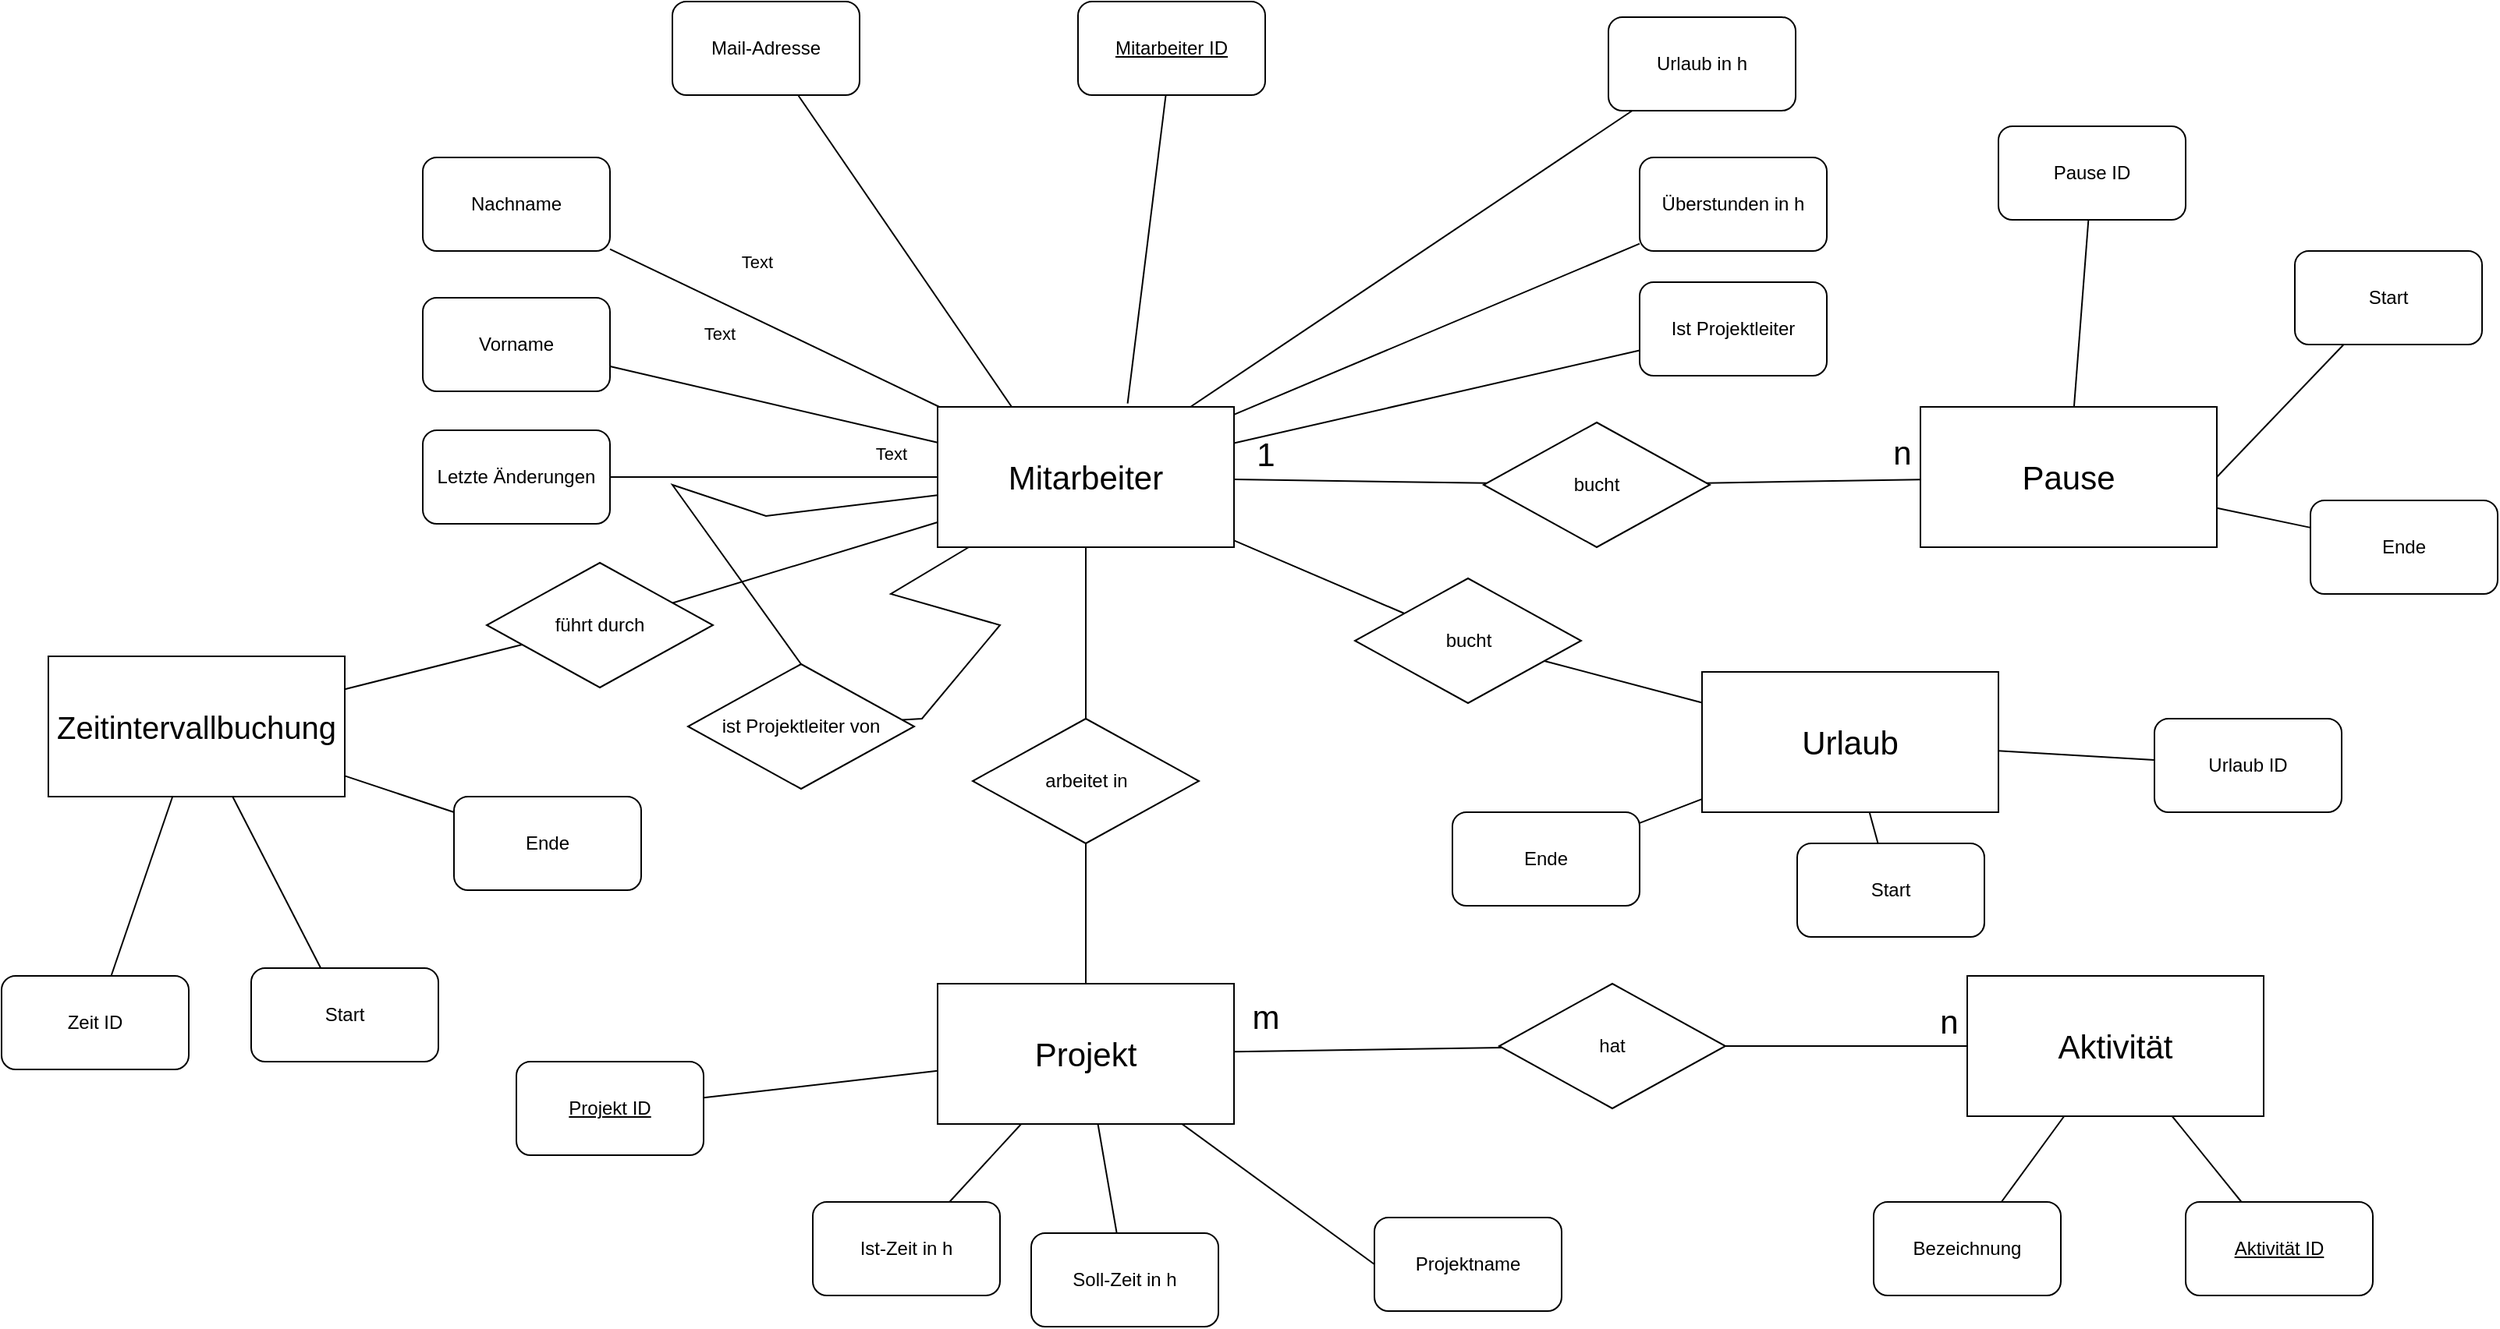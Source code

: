 <mxfile version="17.4.0" type="github">
  <diagram id="mFP-jT2BUYTYntxnrygy" name="Page-1">
    <mxGraphModel dx="2636" dy="1713" grid="1" gridSize="10" guides="1" tooltips="1" connect="1" arrows="1" fold="1" page="1" pageScale="1" pageWidth="827" pageHeight="1169" math="0" shadow="0">
      <root>
        <mxCell id="0" />
        <mxCell id="1" parent="0" />
        <mxCell id="OPhTx8EJd57fdS6e67ue-25" style="edgeStyle=none;rounded=0;orthogonalLoop=1;jettySize=auto;html=1;entryX=0.5;entryY=0;entryDx=0;entryDy=0;fontSize=21;endArrow=none;endFill=0;" parent="1" source="OPhTx8EJd57fdS6e67ue-1" target="OPhTx8EJd57fdS6e67ue-21" edge="1">
          <mxGeometry relative="1" as="geometry">
            <Array as="points">
              <mxPoint x="520" y="620" />
              <mxPoint x="460" y="600" />
            </Array>
          </mxGeometry>
        </mxCell>
        <mxCell id="OPhTx8EJd57fdS6e67ue-26" style="edgeStyle=none;rounded=0;orthogonalLoop=1;jettySize=auto;html=1;fontSize=21;endArrow=none;endFill=0;" parent="1" source="OPhTx8EJd57fdS6e67ue-1" target="OPhTx8EJd57fdS6e67ue-21" edge="1">
          <mxGeometry relative="1" as="geometry">
            <Array as="points">
              <mxPoint x="600" y="670" />
              <mxPoint x="670" y="690" />
              <mxPoint x="620" y="750" />
            </Array>
          </mxGeometry>
        </mxCell>
        <mxCell id="OPhTx8EJd57fdS6e67ue-29" style="edgeStyle=none;rounded=0;orthogonalLoop=1;jettySize=auto;html=1;fontSize=21;endArrow=none;endFill=0;" parent="1" source="OPhTx8EJd57fdS6e67ue-1" target="OPhTx8EJd57fdS6e67ue-28" edge="1">
          <mxGeometry relative="1" as="geometry" />
        </mxCell>
        <mxCell id="OPhTx8EJd57fdS6e67ue-55" style="edgeStyle=none;rounded=0;orthogonalLoop=1;jettySize=auto;html=1;fontSize=21;endArrow=none;endFill=0;" parent="1" source="OPhTx8EJd57fdS6e67ue-1" target="OPhTx8EJd57fdS6e67ue-54" edge="1">
          <mxGeometry relative="1" as="geometry" />
        </mxCell>
        <mxCell id="OPhTx8EJd57fdS6e67ue-57" value="1" style="edgeLabel;html=1;align=center;verticalAlign=middle;resizable=0;points=[];fontSize=21;" parent="OPhTx8EJd57fdS6e67ue-55" vertex="1" connectable="0">
          <mxGeometry x="-0.509" y="1" relative="1" as="geometry">
            <mxPoint x="-20" y="-16" as="offset" />
          </mxGeometry>
        </mxCell>
        <mxCell id="OPhTx8EJd57fdS6e67ue-61" style="edgeStyle=none;rounded=0;orthogonalLoop=1;jettySize=auto;html=1;fontSize=21;endArrow=none;endFill=0;" parent="1" source="OPhTx8EJd57fdS6e67ue-1" target="OPhTx8EJd57fdS6e67ue-60" edge="1">
          <mxGeometry relative="1" as="geometry" />
        </mxCell>
        <mxCell id="OPhTx8EJd57fdS6e67ue-89" style="edgeStyle=none;rounded=0;orthogonalLoop=1;jettySize=auto;html=1;fontSize=20;endArrow=none;endFill=0;startArrow=none;" parent="1" source="OPhTx8EJd57fdS6e67ue-90" target="OPhTx8EJd57fdS6e67ue-81" edge="1">
          <mxGeometry relative="1" as="geometry" />
        </mxCell>
        <mxCell id="OPhTx8EJd57fdS6e67ue-1" value="&lt;font style=&quot;font-size: 21px&quot;&gt;Mitarbeiter&lt;/font&gt;" style="rounded=0;whiteSpace=wrap;html=1;" parent="1" vertex="1">
          <mxGeometry x="630" y="550" width="190" height="90" as="geometry" />
        </mxCell>
        <mxCell id="OPhTx8EJd57fdS6e67ue-3" style="rounded=0;orthogonalLoop=1;jettySize=auto;html=1;endArrow=none;endFill=0;" parent="1" source="OPhTx8EJd57fdS6e67ue-2" target="OPhTx8EJd57fdS6e67ue-1" edge="1">
          <mxGeometry relative="1" as="geometry" />
        </mxCell>
        <mxCell id="OPhTx8EJd57fdS6e67ue-4" value="Text" style="edgeLabel;html=1;align=center;verticalAlign=middle;resizable=0;points=[];" parent="OPhTx8EJd57fdS6e67ue-3" vertex="1" connectable="0">
          <mxGeometry x="-0.34" y="3" relative="1" as="geometry">
            <mxPoint y="-34" as="offset" />
          </mxGeometry>
        </mxCell>
        <mxCell id="OPhTx8EJd57fdS6e67ue-2" value="Vorname" style="rounded=1;whiteSpace=wrap;html=1;" parent="1" vertex="1">
          <mxGeometry x="300" y="480" width="120" height="60" as="geometry" />
        </mxCell>
        <mxCell id="OPhTx8EJd57fdS6e67ue-6" style="rounded=0;orthogonalLoop=1;jettySize=auto;html=1;endArrow=none;endFill=0;" parent="1" source="OPhTx8EJd57fdS6e67ue-9" target="OPhTx8EJd57fdS6e67ue-1" edge="1">
          <mxGeometry relative="1" as="geometry">
            <mxPoint x="753" y="480" as="targetPoint" />
          </mxGeometry>
        </mxCell>
        <mxCell id="OPhTx8EJd57fdS6e67ue-7" value="Text" style="edgeLabel;html=1;align=center;verticalAlign=middle;resizable=0;points=[];" parent="OPhTx8EJd57fdS6e67ue-6" vertex="1" connectable="0">
          <mxGeometry x="-0.34" y="3" relative="1" as="geometry">
            <mxPoint x="23" y="-23" as="offset" />
          </mxGeometry>
        </mxCell>
        <mxCell id="OPhTx8EJd57fdS6e67ue-8" value="Text" style="edgeLabel;html=1;align=center;verticalAlign=middle;resizable=0;points=[];" parent="OPhTx8EJd57fdS6e67ue-6" vertex="1" connectable="0">
          <mxGeometry x="0.227" y="-2" relative="1" as="geometry">
            <mxPoint x="51" y="67" as="offset" />
          </mxGeometry>
        </mxCell>
        <mxCell id="OPhTx8EJd57fdS6e67ue-9" value="Nachname" style="rounded=1;whiteSpace=wrap;html=1;" parent="1" vertex="1">
          <mxGeometry x="300" y="390" width="120" height="60" as="geometry" />
        </mxCell>
        <mxCell id="OPhTx8EJd57fdS6e67ue-11" style="edgeStyle=none;rounded=0;orthogonalLoop=1;jettySize=auto;html=1;entryX=0.25;entryY=0;entryDx=0;entryDy=0;endArrow=none;endFill=0;" parent="1" source="OPhTx8EJd57fdS6e67ue-10" target="OPhTx8EJd57fdS6e67ue-1" edge="1">
          <mxGeometry relative="1" as="geometry" />
        </mxCell>
        <mxCell id="OPhTx8EJd57fdS6e67ue-10" value="Mail-Adresse" style="rounded=1;whiteSpace=wrap;html=1;" parent="1" vertex="1">
          <mxGeometry x="460" y="290" width="120" height="60" as="geometry" />
        </mxCell>
        <mxCell id="OPhTx8EJd57fdS6e67ue-13" style="edgeStyle=none;rounded=0;orthogonalLoop=1;jettySize=auto;html=1;entryX=0.641;entryY=-0.024;entryDx=0;entryDy=0;endArrow=none;endFill=0;entryPerimeter=0;" parent="1" source="OPhTx8EJd57fdS6e67ue-12" target="OPhTx8EJd57fdS6e67ue-1" edge="1">
          <mxGeometry relative="1" as="geometry" />
        </mxCell>
        <mxCell id="OPhTx8EJd57fdS6e67ue-12" value="&lt;u&gt;Mitarbeiter ID&lt;/u&gt;" style="rounded=1;whiteSpace=wrap;html=1;" parent="1" vertex="1">
          <mxGeometry x="720" y="290" width="120" height="60" as="geometry" />
        </mxCell>
        <mxCell id="OPhTx8EJd57fdS6e67ue-15" style="edgeStyle=none;rounded=0;orthogonalLoop=1;jettySize=auto;html=1;endArrow=none;endFill=0;" parent="1" source="OPhTx8EJd57fdS6e67ue-14" target="OPhTx8EJd57fdS6e67ue-1" edge="1">
          <mxGeometry relative="1" as="geometry" />
        </mxCell>
        <mxCell id="OPhTx8EJd57fdS6e67ue-14" value="Urlaub in h" style="rounded=1;whiteSpace=wrap;html=1;" parent="1" vertex="1">
          <mxGeometry x="1060" y="300" width="120" height="60" as="geometry" />
        </mxCell>
        <mxCell id="OPhTx8EJd57fdS6e67ue-17" style="edgeStyle=none;rounded=0;orthogonalLoop=1;jettySize=auto;html=1;endArrow=none;endFill=0;" parent="1" source="OPhTx8EJd57fdS6e67ue-16" target="OPhTx8EJd57fdS6e67ue-1" edge="1">
          <mxGeometry relative="1" as="geometry" />
        </mxCell>
        <mxCell id="OPhTx8EJd57fdS6e67ue-16" value="Überstunden in h" style="rounded=1;whiteSpace=wrap;html=1;" parent="1" vertex="1">
          <mxGeometry x="1080" y="390" width="120" height="60" as="geometry" />
        </mxCell>
        <mxCell id="OPhTx8EJd57fdS6e67ue-20" style="edgeStyle=none;rounded=0;orthogonalLoop=1;jettySize=auto;html=1;entryX=0;entryY=0.5;entryDx=0;entryDy=0;endArrow=none;endFill=0;" parent="1" source="OPhTx8EJd57fdS6e67ue-18" target="OPhTx8EJd57fdS6e67ue-1" edge="1">
          <mxGeometry relative="1" as="geometry" />
        </mxCell>
        <mxCell id="OPhTx8EJd57fdS6e67ue-18" value="Letzte Änderungen" style="rounded=1;whiteSpace=wrap;html=1;" parent="1" vertex="1">
          <mxGeometry x="300" y="565" width="120" height="60" as="geometry" />
        </mxCell>
        <mxCell id="OPhTx8EJd57fdS6e67ue-19" style="edgeStyle=none;rounded=0;orthogonalLoop=1;jettySize=auto;html=1;exitX=0.25;exitY=1;exitDx=0;exitDy=0;endArrow=none;endFill=0;" parent="1" source="OPhTx8EJd57fdS6e67ue-18" target="OPhTx8EJd57fdS6e67ue-18" edge="1">
          <mxGeometry relative="1" as="geometry" />
        </mxCell>
        <mxCell id="OPhTx8EJd57fdS6e67ue-21" value="ist Projektleiter von" style="rhombus;whiteSpace=wrap;html=1;rounded=0;" parent="1" vertex="1">
          <mxGeometry x="470" y="715" width="145" height="80" as="geometry" />
        </mxCell>
        <mxCell id="OPhTx8EJd57fdS6e67ue-24" style="edgeStyle=none;rounded=0;orthogonalLoop=1;jettySize=auto;html=1;fontSize=21;endArrow=none;endFill=0;" parent="1" source="OPhTx8EJd57fdS6e67ue-23" target="OPhTx8EJd57fdS6e67ue-1" edge="1">
          <mxGeometry relative="1" as="geometry" />
        </mxCell>
        <mxCell id="OPhTx8EJd57fdS6e67ue-23" value="Ist Projektleiter" style="rounded=1;whiteSpace=wrap;html=1;" parent="1" vertex="1">
          <mxGeometry x="1080" y="470" width="120" height="60" as="geometry" />
        </mxCell>
        <mxCell id="OPhTx8EJd57fdS6e67ue-37" style="edgeStyle=none;rounded=0;orthogonalLoop=1;jettySize=auto;html=1;fontSize=21;endArrow=none;endFill=0;" parent="1" source="OPhTx8EJd57fdS6e67ue-27" target="OPhTx8EJd57fdS6e67ue-36" edge="1">
          <mxGeometry relative="1" as="geometry" />
        </mxCell>
        <mxCell id="OPhTx8EJd57fdS6e67ue-46" style="edgeStyle=none;rounded=0;orthogonalLoop=1;jettySize=auto;html=1;fontSize=21;endArrow=none;endFill=0;" parent="1" source="OPhTx8EJd57fdS6e67ue-27" target="OPhTx8EJd57fdS6e67ue-45" edge="1">
          <mxGeometry relative="1" as="geometry" />
        </mxCell>
        <mxCell id="OPhTx8EJd57fdS6e67ue-48" value="m" style="edgeLabel;html=1;align=center;verticalAlign=middle;resizable=0;points=[];fontSize=21;" parent="OPhTx8EJd57fdS6e67ue-46" vertex="1" connectable="0">
          <mxGeometry x="-0.025" y="2" relative="1" as="geometry">
            <mxPoint x="-64" y="-20" as="offset" />
          </mxGeometry>
        </mxCell>
        <mxCell id="OPhTx8EJd57fdS6e67ue-27" value="&lt;font style=&quot;font-size: 21px&quot;&gt;Projekt&lt;/font&gt;" style="rounded=0;whiteSpace=wrap;html=1;" parent="1" vertex="1">
          <mxGeometry x="630" y="920" width="190" height="90" as="geometry" />
        </mxCell>
        <mxCell id="OPhTx8EJd57fdS6e67ue-30" style="edgeStyle=none;rounded=0;orthogonalLoop=1;jettySize=auto;html=1;fontSize=21;endArrow=none;endFill=0;" parent="1" source="OPhTx8EJd57fdS6e67ue-28" target="OPhTx8EJd57fdS6e67ue-27" edge="1">
          <mxGeometry relative="1" as="geometry" />
        </mxCell>
        <mxCell id="OPhTx8EJd57fdS6e67ue-28" value="arbeitet in" style="rhombus;whiteSpace=wrap;html=1;rounded=0;" parent="1" vertex="1">
          <mxGeometry x="652.5" y="750" width="145" height="80" as="geometry" />
        </mxCell>
        <mxCell id="OPhTx8EJd57fdS6e67ue-31" value="&lt;font style=&quot;font-size: 21px&quot;&gt;Pause&lt;/font&gt;" style="rounded=0;whiteSpace=wrap;html=1;" parent="1" vertex="1">
          <mxGeometry x="1260" y="550" width="190" height="90" as="geometry" />
        </mxCell>
        <mxCell id="OPhTx8EJd57fdS6e67ue-33" style="edgeStyle=none;rounded=0;orthogonalLoop=1;jettySize=auto;html=1;fontSize=21;endArrow=none;endFill=0;" parent="1" source="OPhTx8EJd57fdS6e67ue-32" target="OPhTx8EJd57fdS6e67ue-27" edge="1">
          <mxGeometry relative="1" as="geometry" />
        </mxCell>
        <mxCell id="OPhTx8EJd57fdS6e67ue-32" value="&lt;u&gt;Projekt ID&lt;/u&gt;" style="rounded=1;whiteSpace=wrap;html=1;" parent="1" vertex="1">
          <mxGeometry x="360" y="970" width="120" height="60" as="geometry" />
        </mxCell>
        <mxCell id="OPhTx8EJd57fdS6e67ue-36" value="Ist-Zeit in h" style="rounded=1;whiteSpace=wrap;html=1;" parent="1" vertex="1">
          <mxGeometry x="550" y="1060" width="120" height="60" as="geometry" />
        </mxCell>
        <mxCell id="OPhTx8EJd57fdS6e67ue-40" style="edgeStyle=none;rounded=0;orthogonalLoop=1;jettySize=auto;html=1;fontSize=21;endArrow=none;endFill=0;" parent="1" source="OPhTx8EJd57fdS6e67ue-39" target="OPhTx8EJd57fdS6e67ue-27" edge="1">
          <mxGeometry relative="1" as="geometry" />
        </mxCell>
        <mxCell id="OPhTx8EJd57fdS6e67ue-39" value="Soll-Zeit in h" style="rounded=1;whiteSpace=wrap;html=1;" parent="1" vertex="1">
          <mxGeometry x="690" y="1080" width="120" height="60" as="geometry" />
        </mxCell>
        <mxCell id="OPhTx8EJd57fdS6e67ue-42" style="edgeStyle=none;rounded=0;orthogonalLoop=1;jettySize=auto;html=1;fontSize=21;endArrow=none;endFill=0;exitX=0;exitY=0.5;exitDx=0;exitDy=0;" parent="1" source="OPhTx8EJd57fdS6e67ue-43" target="OPhTx8EJd57fdS6e67ue-27" edge="1">
          <mxGeometry relative="1" as="geometry">
            <mxPoint x="920" y="991.765" as="sourcePoint" />
          </mxGeometry>
        </mxCell>
        <mxCell id="OPhTx8EJd57fdS6e67ue-43" value="Projektname" style="rounded=1;whiteSpace=wrap;html=1;" parent="1" vertex="1">
          <mxGeometry x="910" y="1070" width="120" height="60" as="geometry" />
        </mxCell>
        <mxCell id="OPhTx8EJd57fdS6e67ue-44" value="&lt;font style=&quot;font-size: 21px&quot;&gt;Aktivität&lt;/font&gt;" style="rounded=0;whiteSpace=wrap;html=1;" parent="1" vertex="1">
          <mxGeometry x="1290" y="915" width="190" height="90" as="geometry" />
        </mxCell>
        <mxCell id="OPhTx8EJd57fdS6e67ue-47" style="edgeStyle=none;rounded=0;orthogonalLoop=1;jettySize=auto;html=1;fontSize=21;endArrow=none;endFill=0;" parent="1" source="OPhTx8EJd57fdS6e67ue-45" target="OPhTx8EJd57fdS6e67ue-44" edge="1">
          <mxGeometry relative="1" as="geometry" />
        </mxCell>
        <mxCell id="OPhTx8EJd57fdS6e67ue-45" value="hat" style="rhombus;whiteSpace=wrap;html=1;rounded=0;" parent="1" vertex="1">
          <mxGeometry x="990" y="920" width="145" height="80" as="geometry" />
        </mxCell>
        <mxCell id="OPhTx8EJd57fdS6e67ue-49" value="n" style="edgeLabel;html=1;align=center;verticalAlign=middle;resizable=0;points=[];fontSize=21;" parent="1" vertex="1" connectable="0">
          <mxGeometry x="1280.001" y="949.999" as="geometry">
            <mxPoint x="-2" y="-6" as="offset" />
          </mxGeometry>
        </mxCell>
        <mxCell id="OPhTx8EJd57fdS6e67ue-51" style="edgeStyle=none;rounded=0;orthogonalLoop=1;jettySize=auto;html=1;fontSize=21;endArrow=none;endFill=0;" parent="1" source="OPhTx8EJd57fdS6e67ue-50" target="OPhTx8EJd57fdS6e67ue-44" edge="1">
          <mxGeometry relative="1" as="geometry" />
        </mxCell>
        <mxCell id="OPhTx8EJd57fdS6e67ue-50" value="Aktivität ID" style="rounded=1;whiteSpace=wrap;html=1;fontStyle=4" parent="1" vertex="1">
          <mxGeometry x="1430" y="1060" width="120" height="60" as="geometry" />
        </mxCell>
        <mxCell id="OPhTx8EJd57fdS6e67ue-53" style="edgeStyle=none;rounded=0;orthogonalLoop=1;jettySize=auto;html=1;fontSize=21;endArrow=none;endFill=0;" parent="1" source="OPhTx8EJd57fdS6e67ue-52" target="OPhTx8EJd57fdS6e67ue-44" edge="1">
          <mxGeometry relative="1" as="geometry" />
        </mxCell>
        <mxCell id="OPhTx8EJd57fdS6e67ue-52" value="Bezeichnung" style="rounded=1;whiteSpace=wrap;html=1;fontStyle=0" parent="1" vertex="1">
          <mxGeometry x="1230" y="1060" width="120" height="60" as="geometry" />
        </mxCell>
        <mxCell id="OPhTx8EJd57fdS6e67ue-56" style="edgeStyle=none;rounded=0;orthogonalLoop=1;jettySize=auto;html=1;fontSize=21;endArrow=none;endFill=0;" parent="1" source="OPhTx8EJd57fdS6e67ue-54" target="OPhTx8EJd57fdS6e67ue-31" edge="1">
          <mxGeometry relative="1" as="geometry" />
        </mxCell>
        <mxCell id="OPhTx8EJd57fdS6e67ue-54" value="bucht" style="rhombus;whiteSpace=wrap;html=1;rounded=0;" parent="1" vertex="1">
          <mxGeometry x="980" y="560" width="145" height="80" as="geometry" />
        </mxCell>
        <mxCell id="OPhTx8EJd57fdS6e67ue-58" value="n" style="edgeLabel;html=1;align=center;verticalAlign=middle;resizable=0;points=[];fontSize=21;" parent="1" vertex="1" connectable="0">
          <mxGeometry x="1250.001" y="584.999" as="geometry">
            <mxPoint x="-2" y="-6" as="offset" />
          </mxGeometry>
        </mxCell>
        <mxCell id="OPhTx8EJd57fdS6e67ue-59" value="&lt;font style=&quot;font-size: 21px&quot;&gt;Urlaub&lt;/font&gt;" style="rounded=0;whiteSpace=wrap;html=1;" parent="1" vertex="1">
          <mxGeometry x="1120" y="720" width="190" height="90" as="geometry" />
        </mxCell>
        <mxCell id="OPhTx8EJd57fdS6e67ue-62" style="edgeStyle=none;rounded=0;orthogonalLoop=1;jettySize=auto;html=1;fontSize=21;endArrow=none;endFill=0;" parent="1" source="OPhTx8EJd57fdS6e67ue-60" target="OPhTx8EJd57fdS6e67ue-59" edge="1">
          <mxGeometry relative="1" as="geometry" />
        </mxCell>
        <mxCell id="OPhTx8EJd57fdS6e67ue-60" value="bucht" style="rhombus;whiteSpace=wrap;html=1;rounded=0;" parent="1" vertex="1">
          <mxGeometry x="897.5" y="660" width="145" height="80" as="geometry" />
        </mxCell>
        <mxCell id="OPhTx8EJd57fdS6e67ue-64" style="edgeStyle=none;rounded=0;orthogonalLoop=1;jettySize=auto;html=1;fontSize=21;endArrow=none;endFill=0;" parent="1" source="OPhTx8EJd57fdS6e67ue-63" target="OPhTx8EJd57fdS6e67ue-31" edge="1">
          <mxGeometry relative="1" as="geometry" />
        </mxCell>
        <mxCell id="OPhTx8EJd57fdS6e67ue-63" value="Pause ID" style="rounded=1;whiteSpace=wrap;html=1;" parent="1" vertex="1">
          <mxGeometry x="1310" y="370" width="120" height="60" as="geometry" />
        </mxCell>
        <mxCell id="OPhTx8EJd57fdS6e67ue-66" style="edgeStyle=none;rounded=0;orthogonalLoop=1;jettySize=auto;html=1;entryX=1;entryY=0.5;entryDx=0;entryDy=0;fontSize=21;endArrow=none;endFill=0;" parent="1" source="OPhTx8EJd57fdS6e67ue-65" target="OPhTx8EJd57fdS6e67ue-31" edge="1">
          <mxGeometry relative="1" as="geometry" />
        </mxCell>
        <mxCell id="OPhTx8EJd57fdS6e67ue-65" value="Start" style="rounded=1;whiteSpace=wrap;html=1;" parent="1" vertex="1">
          <mxGeometry x="1500" y="450" width="120" height="60" as="geometry" />
        </mxCell>
        <mxCell id="OPhTx8EJd57fdS6e67ue-68" style="edgeStyle=none;rounded=0;orthogonalLoop=1;jettySize=auto;html=1;fontSize=21;endArrow=none;endFill=0;" parent="1" source="OPhTx8EJd57fdS6e67ue-67" target="OPhTx8EJd57fdS6e67ue-31" edge="1">
          <mxGeometry relative="1" as="geometry" />
        </mxCell>
        <mxCell id="OPhTx8EJd57fdS6e67ue-67" value="Ende" style="rounded=1;whiteSpace=wrap;html=1;" parent="1" vertex="1">
          <mxGeometry x="1510" y="610" width="120" height="60" as="geometry" />
        </mxCell>
        <mxCell id="OPhTx8EJd57fdS6e67ue-70" style="edgeStyle=none;rounded=0;orthogonalLoop=1;jettySize=auto;html=1;fontSize=21;endArrow=none;endFill=0;" parent="1" source="OPhTx8EJd57fdS6e67ue-69" target="OPhTx8EJd57fdS6e67ue-59" edge="1">
          <mxGeometry relative="1" as="geometry" />
        </mxCell>
        <mxCell id="OPhTx8EJd57fdS6e67ue-69" value="Urlaub ID" style="rounded=1;whiteSpace=wrap;html=1;" parent="1" vertex="1">
          <mxGeometry x="1410" y="750" width="120" height="60" as="geometry" />
        </mxCell>
        <mxCell id="OPhTx8EJd57fdS6e67ue-72" style="edgeStyle=none;rounded=0;orthogonalLoop=1;jettySize=auto;html=1;fontSize=21;endArrow=none;endFill=0;" parent="1" source="OPhTx8EJd57fdS6e67ue-71" target="OPhTx8EJd57fdS6e67ue-59" edge="1">
          <mxGeometry relative="1" as="geometry" />
        </mxCell>
        <mxCell id="OPhTx8EJd57fdS6e67ue-71" value="Start" style="rounded=1;whiteSpace=wrap;html=1;" parent="1" vertex="1">
          <mxGeometry x="1181" y="830" width="120" height="60" as="geometry" />
        </mxCell>
        <mxCell id="OPhTx8EJd57fdS6e67ue-74" style="edgeStyle=none;rounded=0;orthogonalLoop=1;jettySize=auto;html=1;fontSize=21;endArrow=none;endFill=0;" parent="1" source="OPhTx8EJd57fdS6e67ue-73" target="OPhTx8EJd57fdS6e67ue-59" edge="1">
          <mxGeometry relative="1" as="geometry" />
        </mxCell>
        <mxCell id="OPhTx8EJd57fdS6e67ue-73" value="Ende" style="rounded=1;whiteSpace=wrap;html=1;" parent="1" vertex="1">
          <mxGeometry x="960" y="810" width="120" height="60" as="geometry" />
        </mxCell>
        <mxCell id="OPhTx8EJd57fdS6e67ue-81" value="&lt;font style=&quot;font-size: 20px&quot;&gt;Zeitintervallbuchung&lt;/font&gt;" style="rounded=0;whiteSpace=wrap;html=1;" parent="1" vertex="1">
          <mxGeometry x="60" y="710" width="190" height="90" as="geometry" />
        </mxCell>
        <mxCell id="OPhTx8EJd57fdS6e67ue-83" style="edgeStyle=none;rounded=0;orthogonalLoop=1;jettySize=auto;html=1;fontSize=20;endArrow=none;endFill=0;" parent="1" source="OPhTx8EJd57fdS6e67ue-82" target="OPhTx8EJd57fdS6e67ue-81" edge="1">
          <mxGeometry relative="1" as="geometry" />
        </mxCell>
        <mxCell id="OPhTx8EJd57fdS6e67ue-82" value="Zeit ID" style="rounded=1;whiteSpace=wrap;html=1;" parent="1" vertex="1">
          <mxGeometry x="30" y="915" width="120" height="60" as="geometry" />
        </mxCell>
        <mxCell id="OPhTx8EJd57fdS6e67ue-85" style="edgeStyle=none;rounded=0;orthogonalLoop=1;jettySize=auto;html=1;fontSize=20;endArrow=none;endFill=0;" parent="1" source="OPhTx8EJd57fdS6e67ue-84" target="OPhTx8EJd57fdS6e67ue-81" edge="1">
          <mxGeometry relative="1" as="geometry" />
        </mxCell>
        <mxCell id="OPhTx8EJd57fdS6e67ue-84" value="Start" style="rounded=1;whiteSpace=wrap;html=1;" parent="1" vertex="1">
          <mxGeometry x="190" y="910" width="120" height="60" as="geometry" />
        </mxCell>
        <mxCell id="OPhTx8EJd57fdS6e67ue-87" style="edgeStyle=none;rounded=0;orthogonalLoop=1;jettySize=auto;html=1;fontSize=20;endArrow=none;endFill=0;" parent="1" source="OPhTx8EJd57fdS6e67ue-86" target="OPhTx8EJd57fdS6e67ue-81" edge="1">
          <mxGeometry relative="1" as="geometry" />
        </mxCell>
        <mxCell id="OPhTx8EJd57fdS6e67ue-86" value="Ende" style="rounded=1;whiteSpace=wrap;html=1;" parent="1" vertex="1">
          <mxGeometry x="320" y="800" width="120" height="60" as="geometry" />
        </mxCell>
        <mxCell id="OPhTx8EJd57fdS6e67ue-90" value="führt durch" style="rhombus;whiteSpace=wrap;html=1;rounded=0;" parent="1" vertex="1">
          <mxGeometry x="341" y="650" width="145" height="80" as="geometry" />
        </mxCell>
        <mxCell id="OPhTx8EJd57fdS6e67ue-91" value="" style="edgeStyle=none;rounded=0;orthogonalLoop=1;jettySize=auto;html=1;fontSize=20;endArrow=none;endFill=0;" parent="1" source="OPhTx8EJd57fdS6e67ue-1" target="OPhTx8EJd57fdS6e67ue-90" edge="1">
          <mxGeometry relative="1" as="geometry">
            <mxPoint x="630" y="621.667" as="sourcePoint" />
            <mxPoint x="250" y="728.333" as="targetPoint" />
          </mxGeometry>
        </mxCell>
      </root>
    </mxGraphModel>
  </diagram>
</mxfile>

